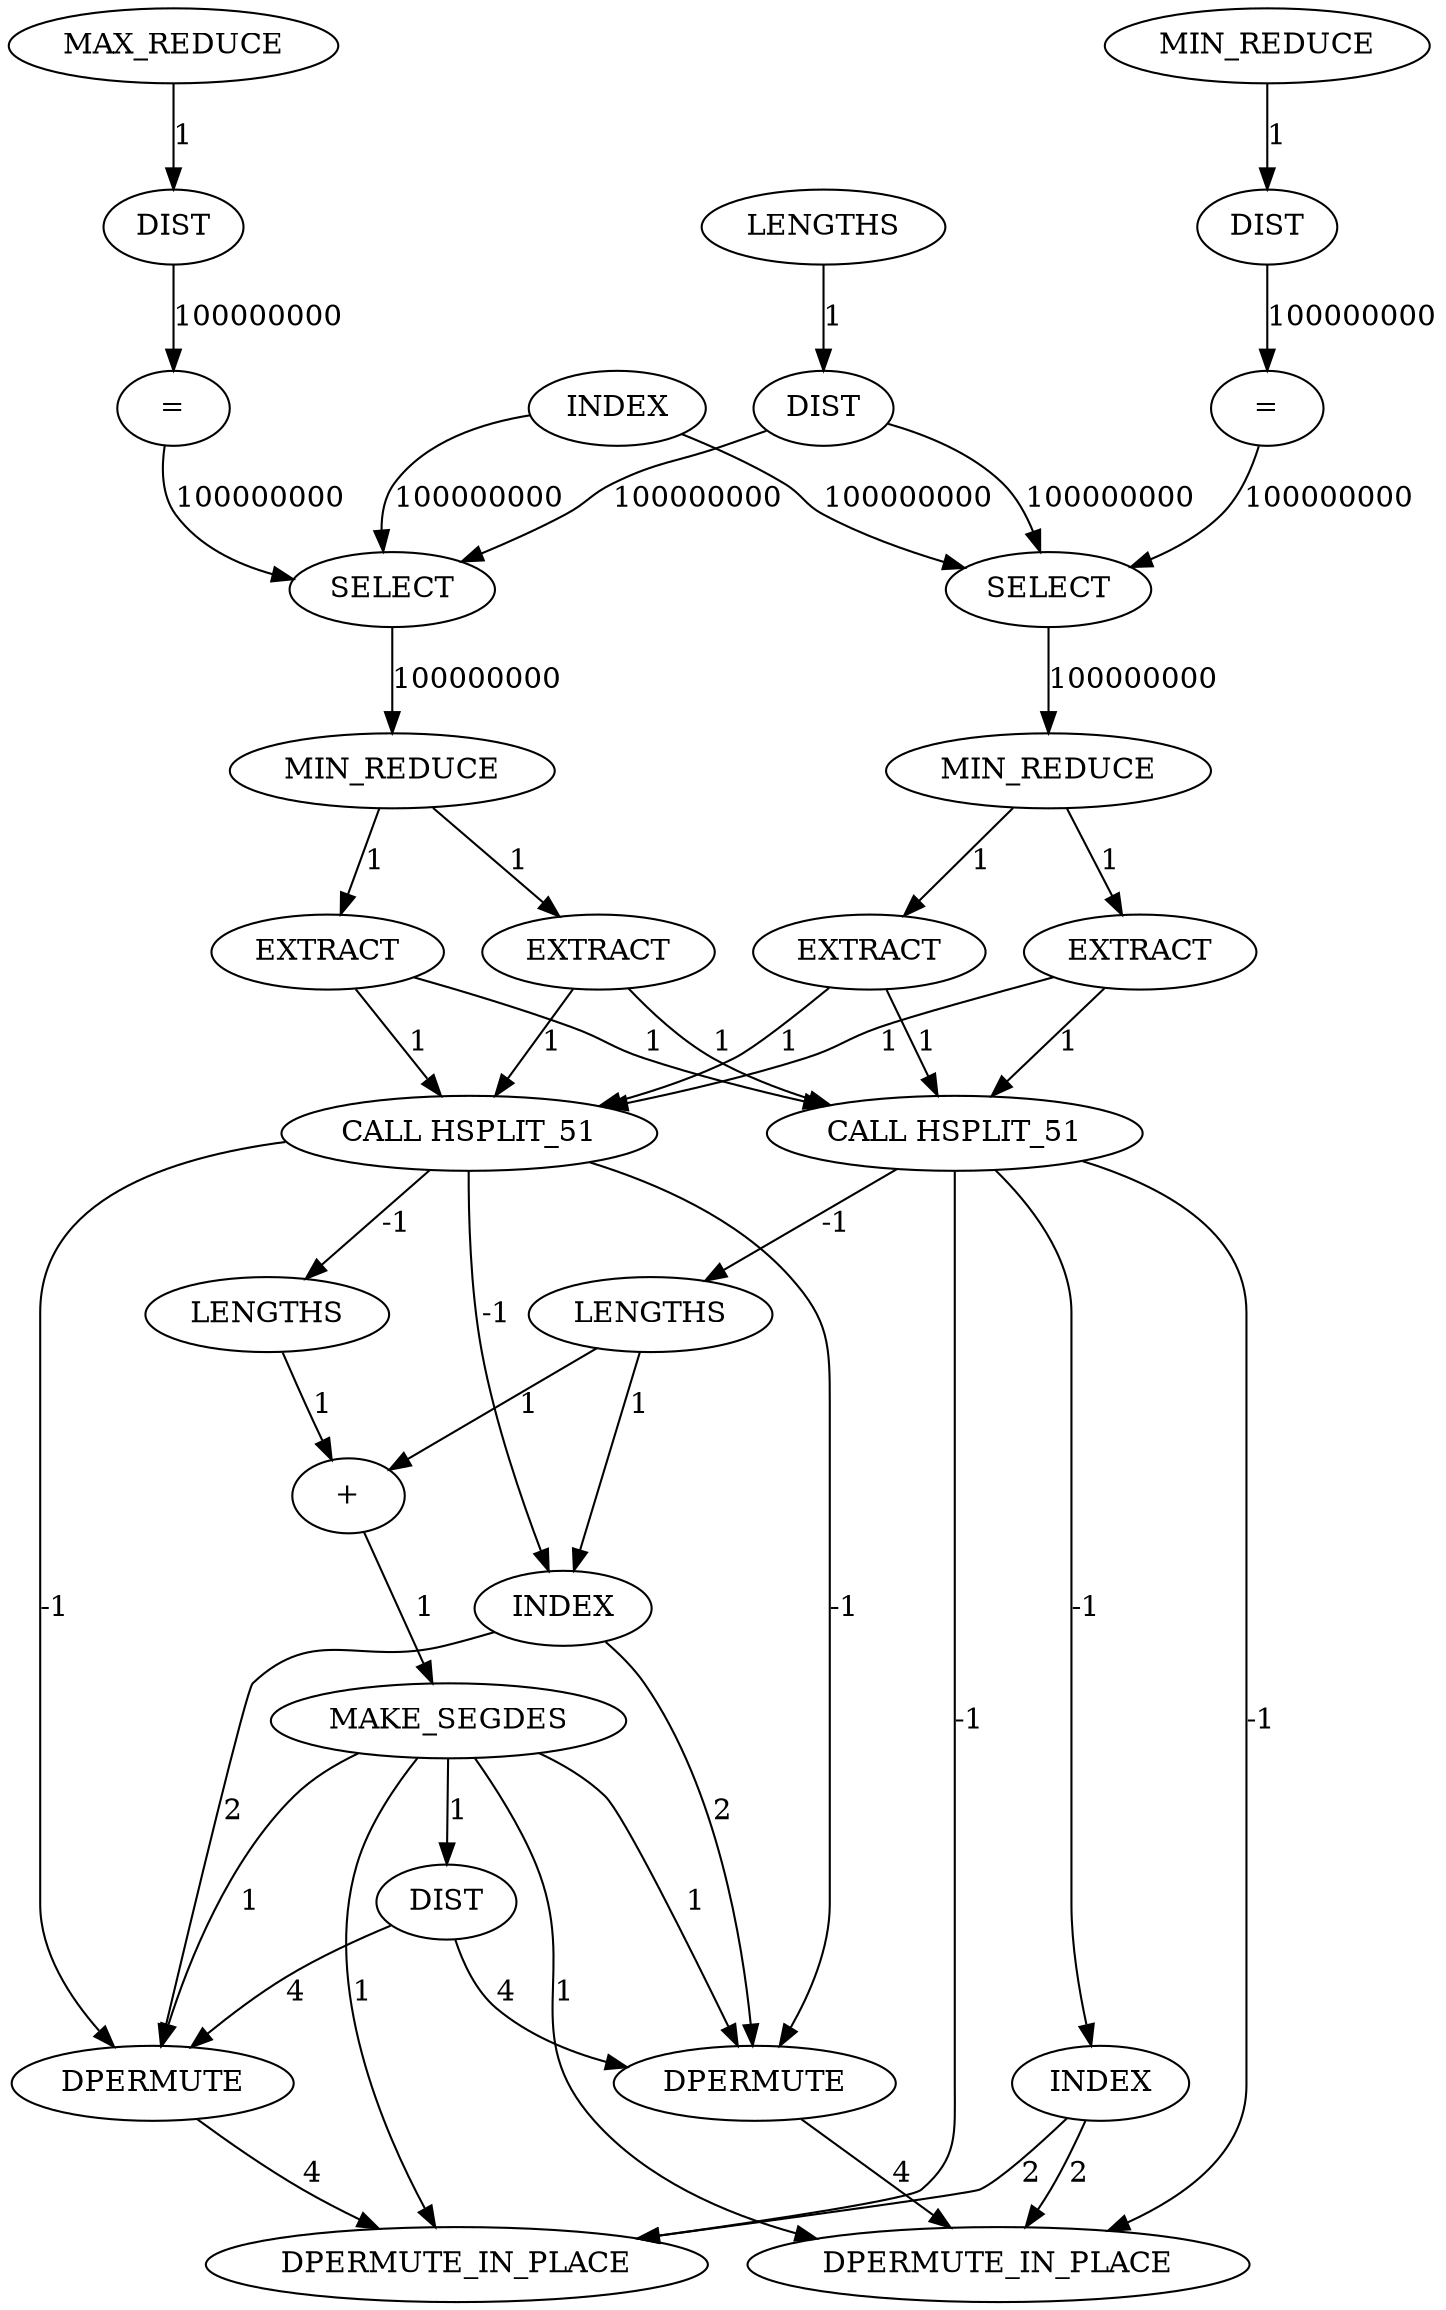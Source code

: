 digraph {
	convex_hull_large_rmat_INST_3639 [label=SELECT cost=301946129]
	convex_hull_large_rmat_INST_3641 [label=MIN_REDUCE cost=70097998]
	convex_hull_large_rmat_INST_3729 [label=SELECT cost=150234475]
	convex_hull_large_rmat_INST_3863 [label=DPERMUTE cost=43]
	convex_hull_large_rmat_INST_6330 [label=DPERMUTE_IN_PLACE cost=86]
	convex_hull_large_rmat_INST_3675 [label=DIST cost=903]
	convex_hull_large_rmat_INST_3615 [label=DIST cost=516]
	convex_hull_large_rmat_INST_3790 [label="+" cost=43]
	convex_hull_large_rmat_INST_3666 [label=MAX_REDUCE cost=65012044]
	convex_hull_large_rmat_INST_3789 [label=LENGTHS cost=43]
	convex_hull_large_rmat_INST_374 [label="CALL HSPLIT_51" cost=0]
	convex_hull_large_rmat_INST_3689 [label="=" cost=69769865]
	convex_hull_large_rmat_INST_3572 [label=LENGTHS cost=4988]
	convex_hull_large_rmat_INST_3576 [label=MIN_REDUCE cost=66675026]
	convex_hull_large_rmat_INST_3801 [label=DIST cost=86]
	convex_hull_large_rmat_INST_3742 [label=EXTRACT cost=24338]
	convex_hull_large_rmat_INST_3731 [label=MIN_REDUCE cost=69193321]
	convex_hull_large_rmat_INST_3763 [label=LENGTHS cost=43]
	convex_hull_large_rmat_INST_3771 [label=INDEX cost=430]
	convex_hull_large_rmat_INST_378 [label="CALL HSPLIT_51" cost=0]
	convex_hull_large_rmat_INST_3585 [label=DIST cost=1032]
	convex_hull_large_rmat_INST_6329 [label=DPERMUTE_IN_PLACE cost=171]
	convex_hull_large_rmat_INST_3599 [label="=" cost=69705365]
	convex_hull_large_rmat_INST_3812 [label=DPERMUTE cost=344]
	convex_hull_large_rmat_INST_3749 [label=EXTRACT cost=2021]
	convex_hull_large_rmat_INST_3759 [label=INDEX cost=473]
	convex_hull_large_rmat_INST_3795 [label=MAKE_SEGDES cost=43]
	convex_hull_large_rmat_INST_3652 [label=EXTRACT cost=946]
	convex_hull_large_rmat_INST_3659 [label=EXTRACT cost=20941]
	convex_hull_large_rmat_INST_3605 [label=INDEX cost=1419]
	convex_hull_large_rmat_INST_3639 -> convex_hull_large_rmat_INST_3641 [label=100000000 cost=100000000]
	convex_hull_large_rmat_INST_3641 -> convex_hull_large_rmat_INST_3652 [label=1 cost=1]
	convex_hull_large_rmat_INST_3641 -> convex_hull_large_rmat_INST_3659 [label=1 cost=1]
	convex_hull_large_rmat_INST_3729 -> convex_hull_large_rmat_INST_3731 [label=100000000 cost=100000000]
	convex_hull_large_rmat_INST_3863 -> convex_hull_large_rmat_INST_6330 [label=4 cost=4]
	convex_hull_large_rmat_INST_3675 -> convex_hull_large_rmat_INST_3689 [label=100000000 cost=100000000]
	convex_hull_large_rmat_INST_3615 -> convex_hull_large_rmat_INST_3639 [label=100000000 cost=100000000]
	convex_hull_large_rmat_INST_3615 -> convex_hull_large_rmat_INST_3729 [label=100000000 cost=100000000]
	convex_hull_large_rmat_INST_3790 -> convex_hull_large_rmat_INST_3795 [label=1 cost=1]
	convex_hull_large_rmat_INST_3666 -> convex_hull_large_rmat_INST_3675 [label=1 cost=1]
	convex_hull_large_rmat_INST_3789 -> convex_hull_large_rmat_INST_3790 [label=1 cost=1]
	convex_hull_large_rmat_INST_374 -> convex_hull_large_rmat_INST_3759 [label=-1 cost=-1]
	convex_hull_large_rmat_INST_374 -> convex_hull_large_rmat_INST_3763 [label=-1 cost=-1]
	convex_hull_large_rmat_INST_374 -> convex_hull_large_rmat_INST_6329 [label=-1 cost=-1]
	convex_hull_large_rmat_INST_374 -> convex_hull_large_rmat_INST_6330 [label=-1 cost=-1]
	convex_hull_large_rmat_INST_3689 -> convex_hull_large_rmat_INST_3729 [label=100000000 cost=100000000]
	convex_hull_large_rmat_INST_3572 -> convex_hull_large_rmat_INST_3615 [label=1 cost=1]
	convex_hull_large_rmat_INST_3576 -> convex_hull_large_rmat_INST_3585 [label=1 cost=1]
	convex_hull_large_rmat_INST_3801 -> convex_hull_large_rmat_INST_3812 [label=4 cost=4]
	convex_hull_large_rmat_INST_3801 -> convex_hull_large_rmat_INST_3863 [label=4 cost=4]
	convex_hull_large_rmat_INST_3742 -> convex_hull_large_rmat_INST_374 [label=1 cost=1]
	convex_hull_large_rmat_INST_3742 -> convex_hull_large_rmat_INST_378 [label=1 cost=1]
	convex_hull_large_rmat_INST_3731 -> convex_hull_large_rmat_INST_3742 [label=1 cost=1]
	convex_hull_large_rmat_INST_3731 -> convex_hull_large_rmat_INST_3749 [label=1 cost=1]
	convex_hull_large_rmat_INST_3763 -> convex_hull_large_rmat_INST_3771 [label=1 cost=1]
	convex_hull_large_rmat_INST_3763 -> convex_hull_large_rmat_INST_3790 [label=1 cost=1]
	convex_hull_large_rmat_INST_3771 -> convex_hull_large_rmat_INST_3812 [label=2 cost=2]
	convex_hull_large_rmat_INST_3771 -> convex_hull_large_rmat_INST_3863 [label=2 cost=2]
	convex_hull_large_rmat_INST_378 -> convex_hull_large_rmat_INST_3771 [label=-1 cost=-1]
	convex_hull_large_rmat_INST_378 -> convex_hull_large_rmat_INST_3789 [label=-1 cost=-1]
	convex_hull_large_rmat_INST_378 -> convex_hull_large_rmat_INST_3812 [label=-1 cost=-1]
	convex_hull_large_rmat_INST_378 -> convex_hull_large_rmat_INST_3863 [label=-1 cost=-1]
	convex_hull_large_rmat_INST_3585 -> convex_hull_large_rmat_INST_3599 [label=100000000 cost=100000000]
	convex_hull_large_rmat_INST_3599 -> convex_hull_large_rmat_INST_3639 [label=100000000 cost=100000000]
	convex_hull_large_rmat_INST_3812 -> convex_hull_large_rmat_INST_6329 [label=4 cost=4]
	convex_hull_large_rmat_INST_3749 -> convex_hull_large_rmat_INST_374 [label=1 cost=1]
	convex_hull_large_rmat_INST_3749 -> convex_hull_large_rmat_INST_378 [label=1 cost=1]
	convex_hull_large_rmat_INST_3759 -> convex_hull_large_rmat_INST_6329 [label=2 cost=2]
	convex_hull_large_rmat_INST_3759 -> convex_hull_large_rmat_INST_6330 [label=2 cost=2]
	convex_hull_large_rmat_INST_3795 -> convex_hull_large_rmat_INST_3801 [label=1 cost=1]
	convex_hull_large_rmat_INST_3795 -> convex_hull_large_rmat_INST_3812 [label=1 cost=1]
	convex_hull_large_rmat_INST_3795 -> convex_hull_large_rmat_INST_6329 [label=1 cost=1]
	convex_hull_large_rmat_INST_3795 -> convex_hull_large_rmat_INST_3863 [label=1 cost=1]
	convex_hull_large_rmat_INST_3795 -> convex_hull_large_rmat_INST_6330 [label=1 cost=1]
	convex_hull_large_rmat_INST_3652 -> convex_hull_large_rmat_INST_374 [label=1 cost=1]
	convex_hull_large_rmat_INST_3652 -> convex_hull_large_rmat_INST_378 [label=1 cost=1]
	convex_hull_large_rmat_INST_3659 -> convex_hull_large_rmat_INST_374 [label=1 cost=1]
	convex_hull_large_rmat_INST_3659 -> convex_hull_large_rmat_INST_378 [label=1 cost=1]
	convex_hull_large_rmat_INST_3605 -> convex_hull_large_rmat_INST_3639 [label=100000000 cost=100000000]
	convex_hull_large_rmat_INST_3605 -> convex_hull_large_rmat_INST_3729 [label=100000000 cost=100000000]
}
